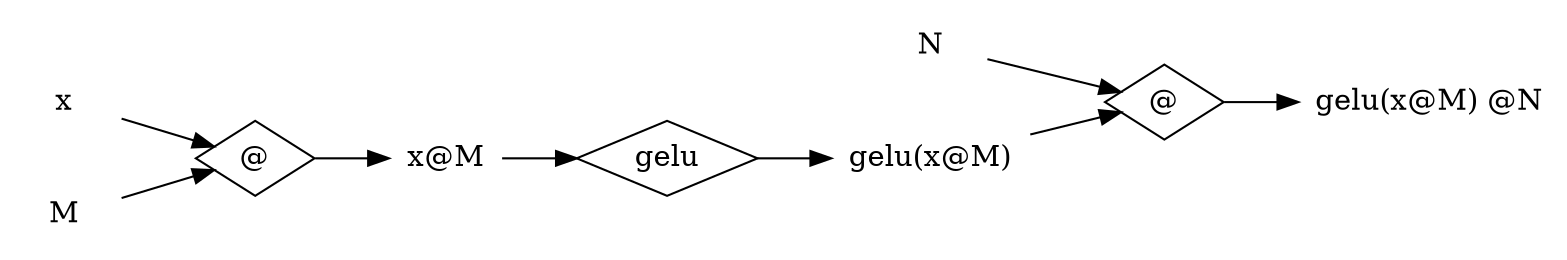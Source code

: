 digraph G {
  rankdir=LR;
  node [shape=plaintext];
  
  mm1 [label="@", shape=diamond];
  mm2 [label="@", shape=diamond];
  gelu [shape=diamond];
  
  x -> mm1;
  M -> mm1 -> "x@M" -> gelu -> "gelu(x@M)" -> mm2;
  N -> mm2 -> "gelu(x@M) @N";
}
